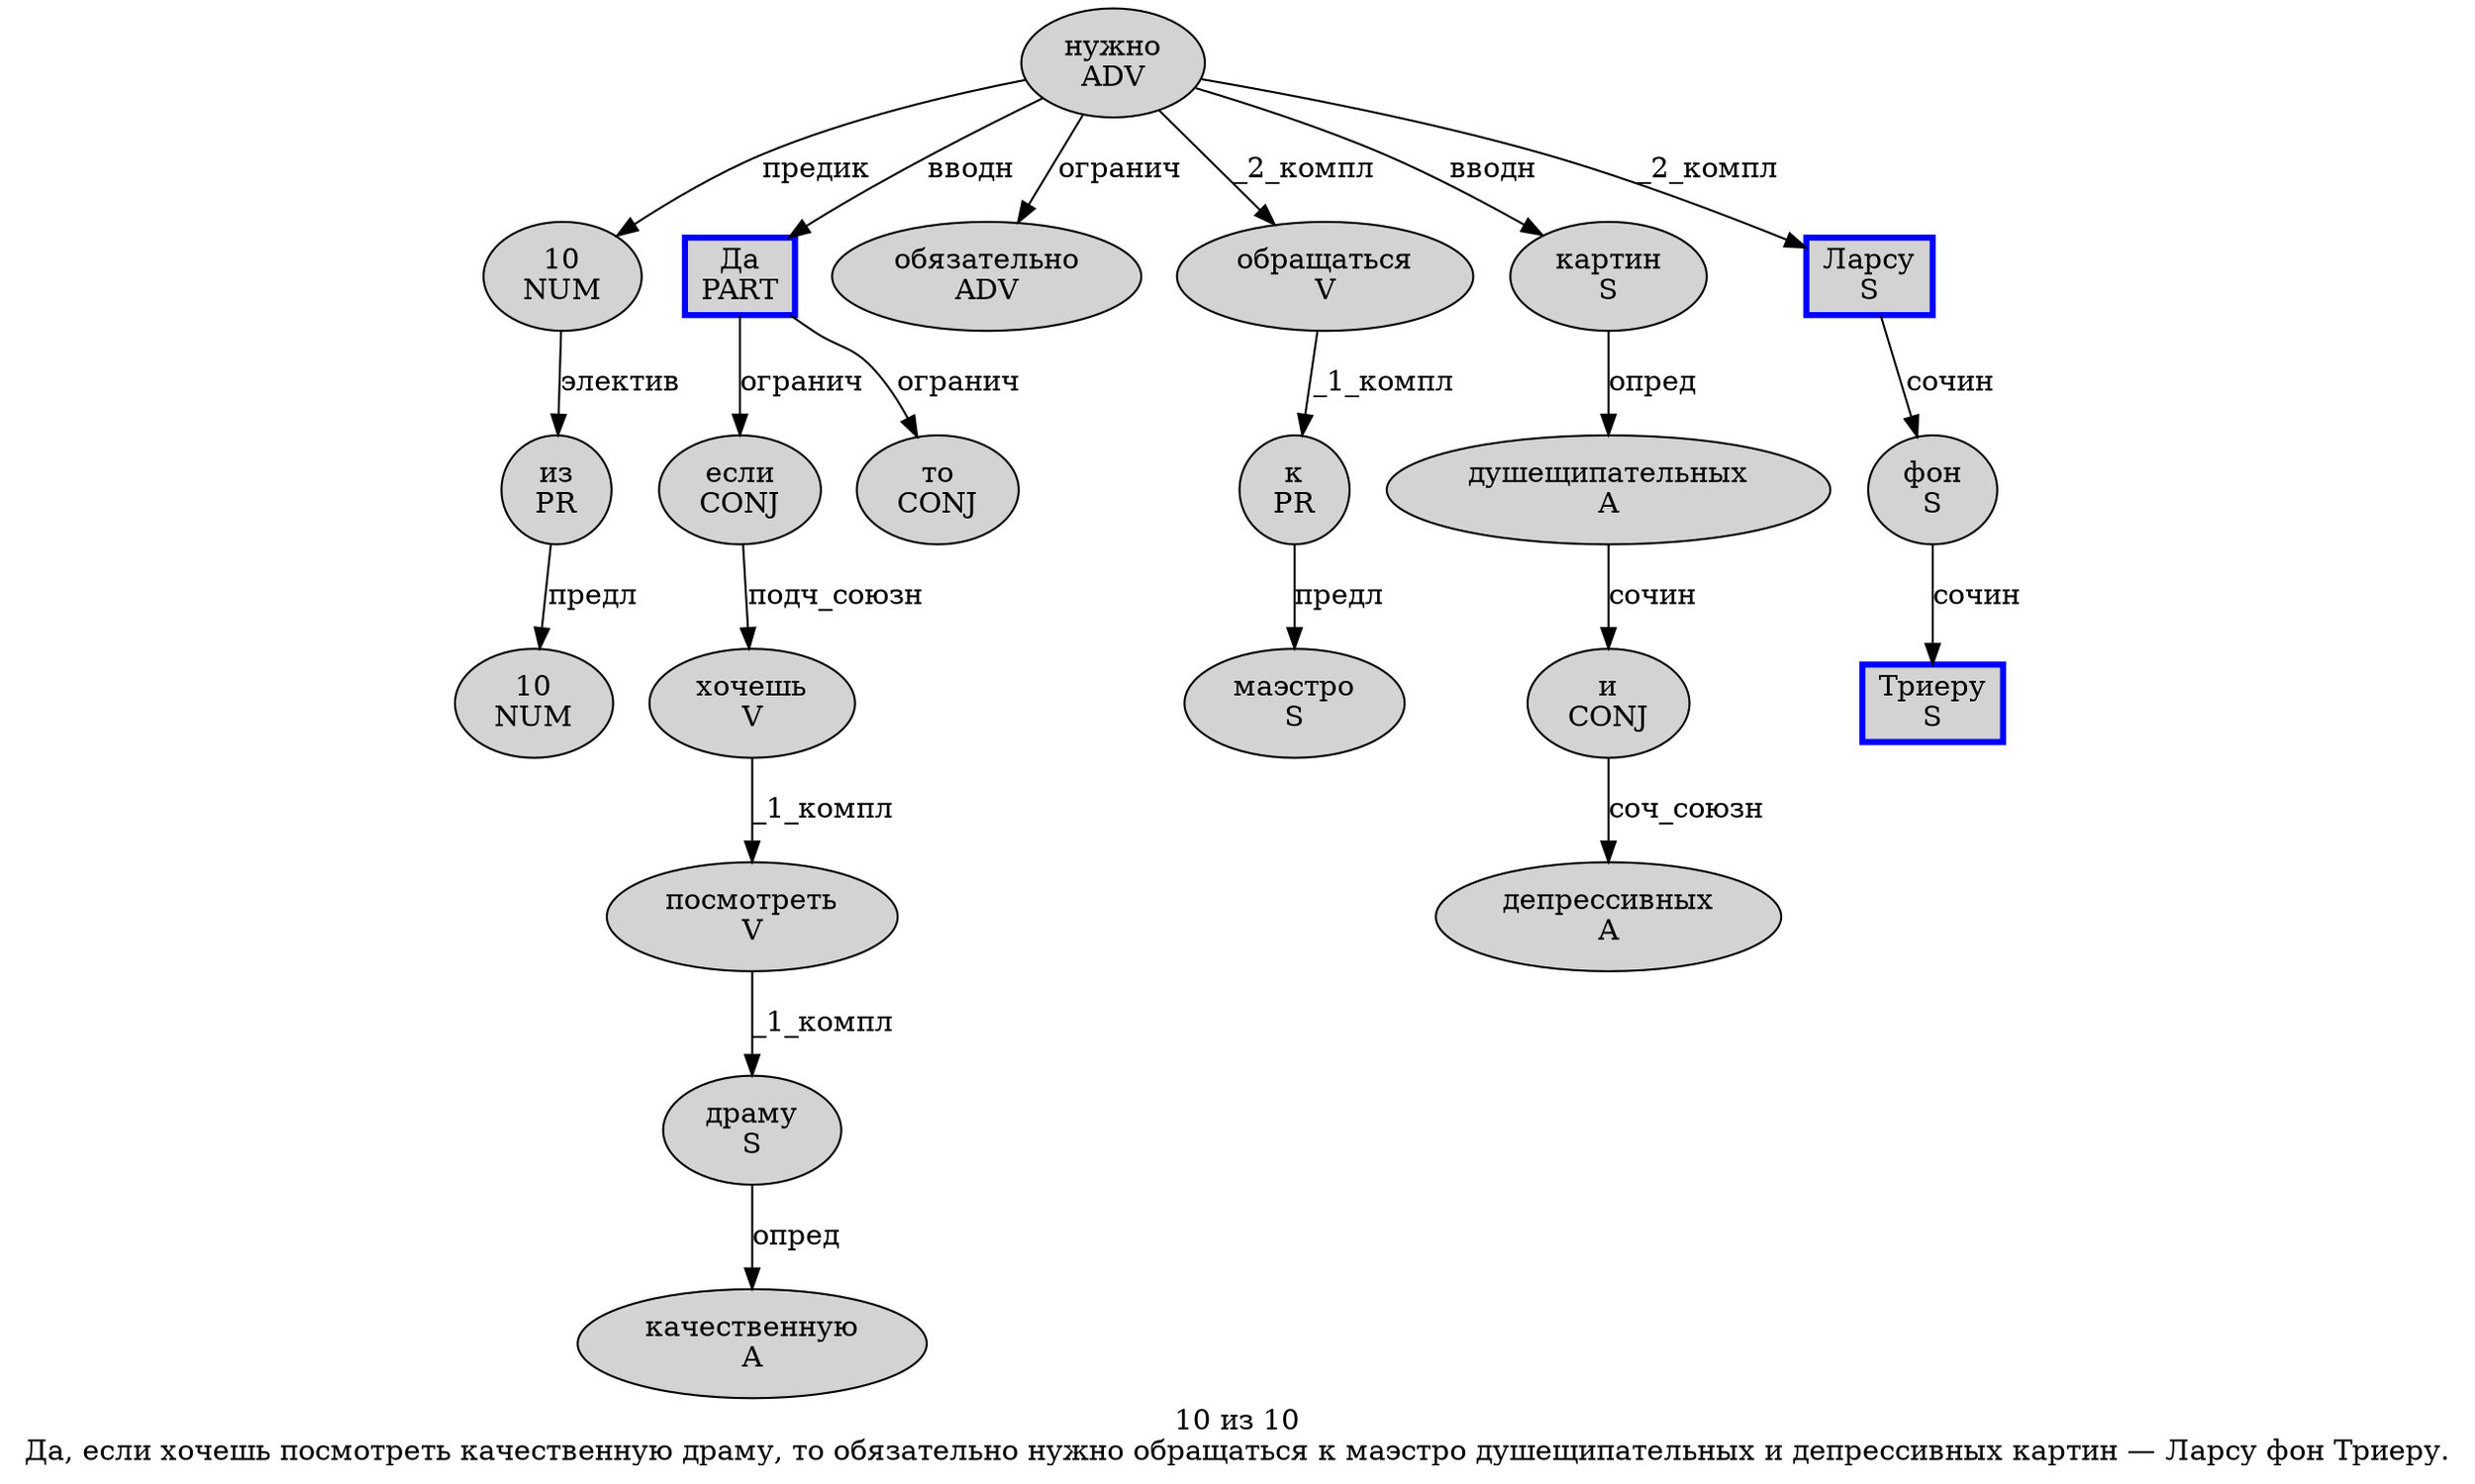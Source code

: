 digraph SENTENCE_637 {
	graph [label="10 из 10
Да, если хочешь посмотреть качественную драму, то обязательно нужно обращаться к маэстро душещипательных и депрессивных картин — Ларсу фон Триеру."]
	node [style=filled]
		0 [label="10
NUM" color="" fillcolor=lightgray penwidth=1 shape=ellipse]
		1 [label="из
PR" color="" fillcolor=lightgray penwidth=1 shape=ellipse]
		2 [label="10
NUM" color="" fillcolor=lightgray penwidth=1 shape=ellipse]
		3 [label="Да
PART" color=blue fillcolor=lightgray penwidth=3 shape=box]
		5 [label="если
CONJ" color="" fillcolor=lightgray penwidth=1 shape=ellipse]
		6 [label="хочешь
V" color="" fillcolor=lightgray penwidth=1 shape=ellipse]
		7 [label="посмотреть
V" color="" fillcolor=lightgray penwidth=1 shape=ellipse]
		8 [label="качественную
A" color="" fillcolor=lightgray penwidth=1 shape=ellipse]
		9 [label="драму
S" color="" fillcolor=lightgray penwidth=1 shape=ellipse]
		11 [label="то
CONJ" color="" fillcolor=lightgray penwidth=1 shape=ellipse]
		12 [label="обязательно
ADV" color="" fillcolor=lightgray penwidth=1 shape=ellipse]
		13 [label="нужно
ADV" color="" fillcolor=lightgray penwidth=1 shape=ellipse]
		14 [label="обращаться
V" color="" fillcolor=lightgray penwidth=1 shape=ellipse]
		15 [label="к
PR" color="" fillcolor=lightgray penwidth=1 shape=ellipse]
		16 [label="маэстро
S" color="" fillcolor=lightgray penwidth=1 shape=ellipse]
		17 [label="душещипательных
A" color="" fillcolor=lightgray penwidth=1 shape=ellipse]
		18 [label="и
CONJ" color="" fillcolor=lightgray penwidth=1 shape=ellipse]
		19 [label="депрессивных
A" color="" fillcolor=lightgray penwidth=1 shape=ellipse]
		20 [label="картин
S" color="" fillcolor=lightgray penwidth=1 shape=ellipse]
		22 [label="Ларсу
S" color=blue fillcolor=lightgray penwidth=3 shape=box]
		23 [label="фон
S" color="" fillcolor=lightgray penwidth=1 shape=ellipse]
		24 [label="Триеру
S" color=blue fillcolor=lightgray penwidth=3 shape=box]
			0 -> 1 [label="электив"]
			13 -> 0 [label="предик"]
			13 -> 3 [label="вводн"]
			13 -> 12 [label="огранич"]
			13 -> 14 [label="_2_компл"]
			13 -> 20 [label="вводн"]
			13 -> 22 [label="_2_компл"]
			9 -> 8 [label="опред"]
			15 -> 16 [label="предл"]
			18 -> 19 [label="соч_союзн"]
			23 -> 24 [label="сочин"]
			20 -> 17 [label="опред"]
			5 -> 6 [label="подч_союзн"]
			14 -> 15 [label="_1_компл"]
			17 -> 18 [label="сочин"]
			3 -> 5 [label="огранич"]
			3 -> 11 [label="огранич"]
			7 -> 9 [label="_1_компл"]
			22 -> 23 [label="сочин"]
			1 -> 2 [label="предл"]
			6 -> 7 [label="_1_компл"]
}